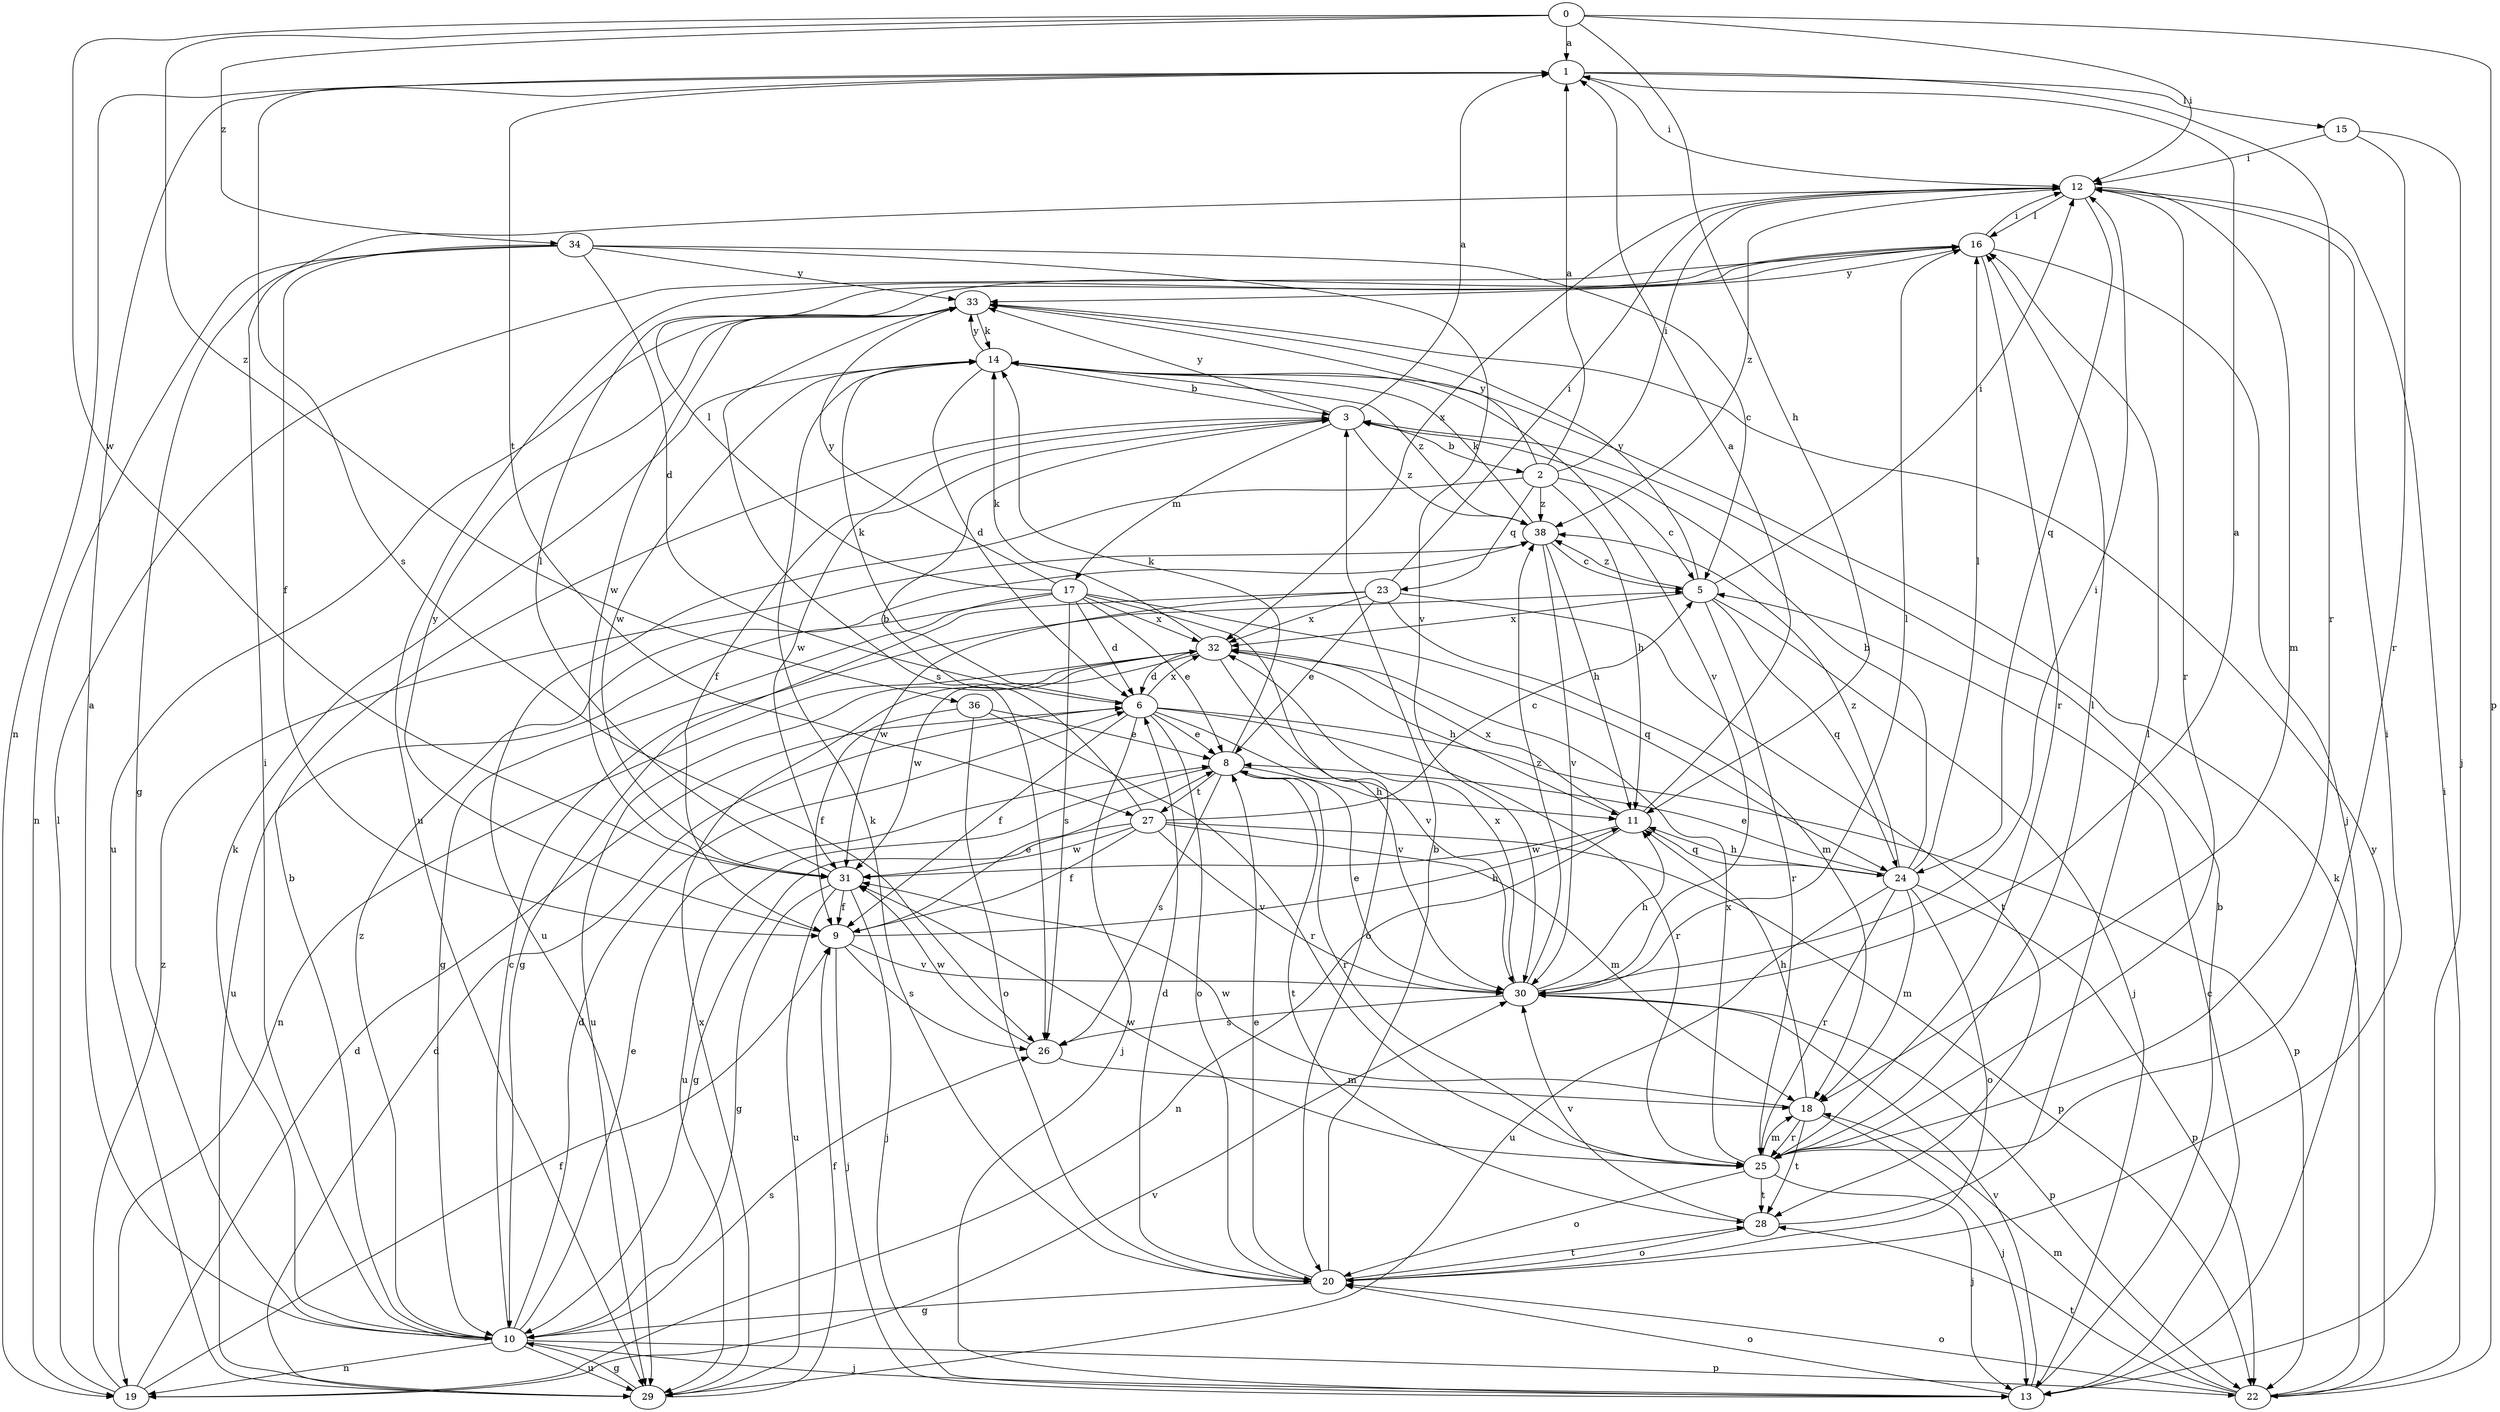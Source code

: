 strict digraph  {
0;
1;
2;
3;
5;
6;
8;
9;
10;
11;
12;
13;
14;
15;
16;
17;
18;
19;
20;
22;
23;
24;
25;
26;
27;
28;
29;
30;
31;
32;
33;
34;
36;
38;
0 -> 1  [label=a];
0 -> 11  [label=h];
0 -> 12  [label=i];
0 -> 22  [label=p];
0 -> 31  [label=w];
0 -> 34  [label=z];
0 -> 36  [label=z];
1 -> 12  [label=i];
1 -> 15  [label=l];
1 -> 19  [label=n];
1 -> 25  [label=r];
1 -> 26  [label=s];
1 -> 27  [label=t];
2 -> 1  [label=a];
2 -> 5  [label=c];
2 -> 11  [label=h];
2 -> 12  [label=i];
2 -> 23  [label=q];
2 -> 29  [label=u];
2 -> 33  [label=y];
2 -> 38  [label=z];
3 -> 1  [label=a];
3 -> 2  [label=b];
3 -> 9  [label=f];
3 -> 17  [label=m];
3 -> 31  [label=w];
3 -> 33  [label=y];
3 -> 38  [label=z];
5 -> 12  [label=i];
5 -> 13  [label=j];
5 -> 24  [label=q];
5 -> 25  [label=r];
5 -> 32  [label=x];
5 -> 33  [label=y];
5 -> 38  [label=z];
6 -> 8  [label=e];
6 -> 9  [label=f];
6 -> 13  [label=j];
6 -> 14  [label=k];
6 -> 20  [label=o];
6 -> 22  [label=p];
6 -> 25  [label=r];
6 -> 30  [label=v];
6 -> 32  [label=x];
8 -> 11  [label=h];
8 -> 14  [label=k];
8 -> 25  [label=r];
8 -> 26  [label=s];
8 -> 27  [label=t];
8 -> 28  [label=t];
8 -> 29  [label=u];
9 -> 8  [label=e];
9 -> 11  [label=h];
9 -> 13  [label=j];
9 -> 26  [label=s];
9 -> 30  [label=v];
9 -> 33  [label=y];
10 -> 1  [label=a];
10 -> 3  [label=b];
10 -> 5  [label=c];
10 -> 6  [label=d];
10 -> 8  [label=e];
10 -> 12  [label=i];
10 -> 13  [label=j];
10 -> 14  [label=k];
10 -> 19  [label=n];
10 -> 22  [label=p];
10 -> 26  [label=s];
10 -> 29  [label=u];
10 -> 38  [label=z];
11 -> 1  [label=a];
11 -> 19  [label=n];
11 -> 24  [label=q];
11 -> 31  [label=w];
11 -> 32  [label=x];
12 -> 16  [label=l];
12 -> 18  [label=m];
12 -> 24  [label=q];
12 -> 25  [label=r];
12 -> 32  [label=x];
12 -> 38  [label=z];
13 -> 3  [label=b];
13 -> 5  [label=c];
13 -> 20  [label=o];
13 -> 30  [label=v];
14 -> 3  [label=b];
14 -> 6  [label=d];
14 -> 30  [label=v];
14 -> 31  [label=w];
14 -> 33  [label=y];
14 -> 38  [label=z];
15 -> 12  [label=i];
15 -> 13  [label=j];
15 -> 25  [label=r];
16 -> 12  [label=i];
16 -> 13  [label=j];
16 -> 25  [label=r];
16 -> 29  [label=u];
16 -> 33  [label=y];
17 -> 6  [label=d];
17 -> 8  [label=e];
17 -> 10  [label=g];
17 -> 16  [label=l];
17 -> 20  [label=o];
17 -> 24  [label=q];
17 -> 26  [label=s];
17 -> 29  [label=u];
17 -> 32  [label=x];
17 -> 33  [label=y];
18 -> 11  [label=h];
18 -> 13  [label=j];
18 -> 25  [label=r];
18 -> 28  [label=t];
18 -> 31  [label=w];
19 -> 6  [label=d];
19 -> 9  [label=f];
19 -> 16  [label=l];
19 -> 30  [label=v];
19 -> 38  [label=z];
20 -> 3  [label=b];
20 -> 6  [label=d];
20 -> 8  [label=e];
20 -> 10  [label=g];
20 -> 12  [label=i];
20 -> 14  [label=k];
20 -> 28  [label=t];
22 -> 12  [label=i];
22 -> 14  [label=k];
22 -> 18  [label=m];
22 -> 20  [label=o];
22 -> 28  [label=t];
22 -> 33  [label=y];
23 -> 8  [label=e];
23 -> 10  [label=g];
23 -> 12  [label=i];
23 -> 18  [label=m];
23 -> 28  [label=t];
23 -> 31  [label=w];
23 -> 32  [label=x];
24 -> 3  [label=b];
24 -> 8  [label=e];
24 -> 11  [label=h];
24 -> 16  [label=l];
24 -> 18  [label=m];
24 -> 20  [label=o];
24 -> 22  [label=p];
24 -> 25  [label=r];
24 -> 29  [label=u];
24 -> 38  [label=z];
25 -> 13  [label=j];
25 -> 16  [label=l];
25 -> 18  [label=m];
25 -> 20  [label=o];
25 -> 28  [label=t];
25 -> 31  [label=w];
25 -> 32  [label=x];
26 -> 18  [label=m];
26 -> 31  [label=w];
27 -> 3  [label=b];
27 -> 5  [label=c];
27 -> 9  [label=f];
27 -> 10  [label=g];
27 -> 18  [label=m];
27 -> 22  [label=p];
27 -> 30  [label=v];
27 -> 31  [label=w];
28 -> 16  [label=l];
28 -> 20  [label=o];
28 -> 30  [label=v];
29 -> 6  [label=d];
29 -> 9  [label=f];
29 -> 10  [label=g];
29 -> 32  [label=x];
30 -> 1  [label=a];
30 -> 8  [label=e];
30 -> 11  [label=h];
30 -> 12  [label=i];
30 -> 16  [label=l];
30 -> 22  [label=p];
30 -> 26  [label=s];
30 -> 32  [label=x];
30 -> 38  [label=z];
31 -> 9  [label=f];
31 -> 10  [label=g];
31 -> 13  [label=j];
31 -> 16  [label=l];
31 -> 29  [label=u];
32 -> 6  [label=d];
32 -> 11  [label=h];
32 -> 14  [label=k];
32 -> 19  [label=n];
32 -> 29  [label=u];
32 -> 30  [label=v];
32 -> 31  [label=w];
33 -> 14  [label=k];
33 -> 26  [label=s];
33 -> 29  [label=u];
33 -> 31  [label=w];
34 -> 5  [label=c];
34 -> 6  [label=d];
34 -> 9  [label=f];
34 -> 10  [label=g];
34 -> 19  [label=n];
34 -> 30  [label=v];
34 -> 33  [label=y];
36 -> 8  [label=e];
36 -> 9  [label=f];
36 -> 20  [label=o];
36 -> 25  [label=r];
38 -> 5  [label=c];
38 -> 11  [label=h];
38 -> 14  [label=k];
38 -> 30  [label=v];
}
